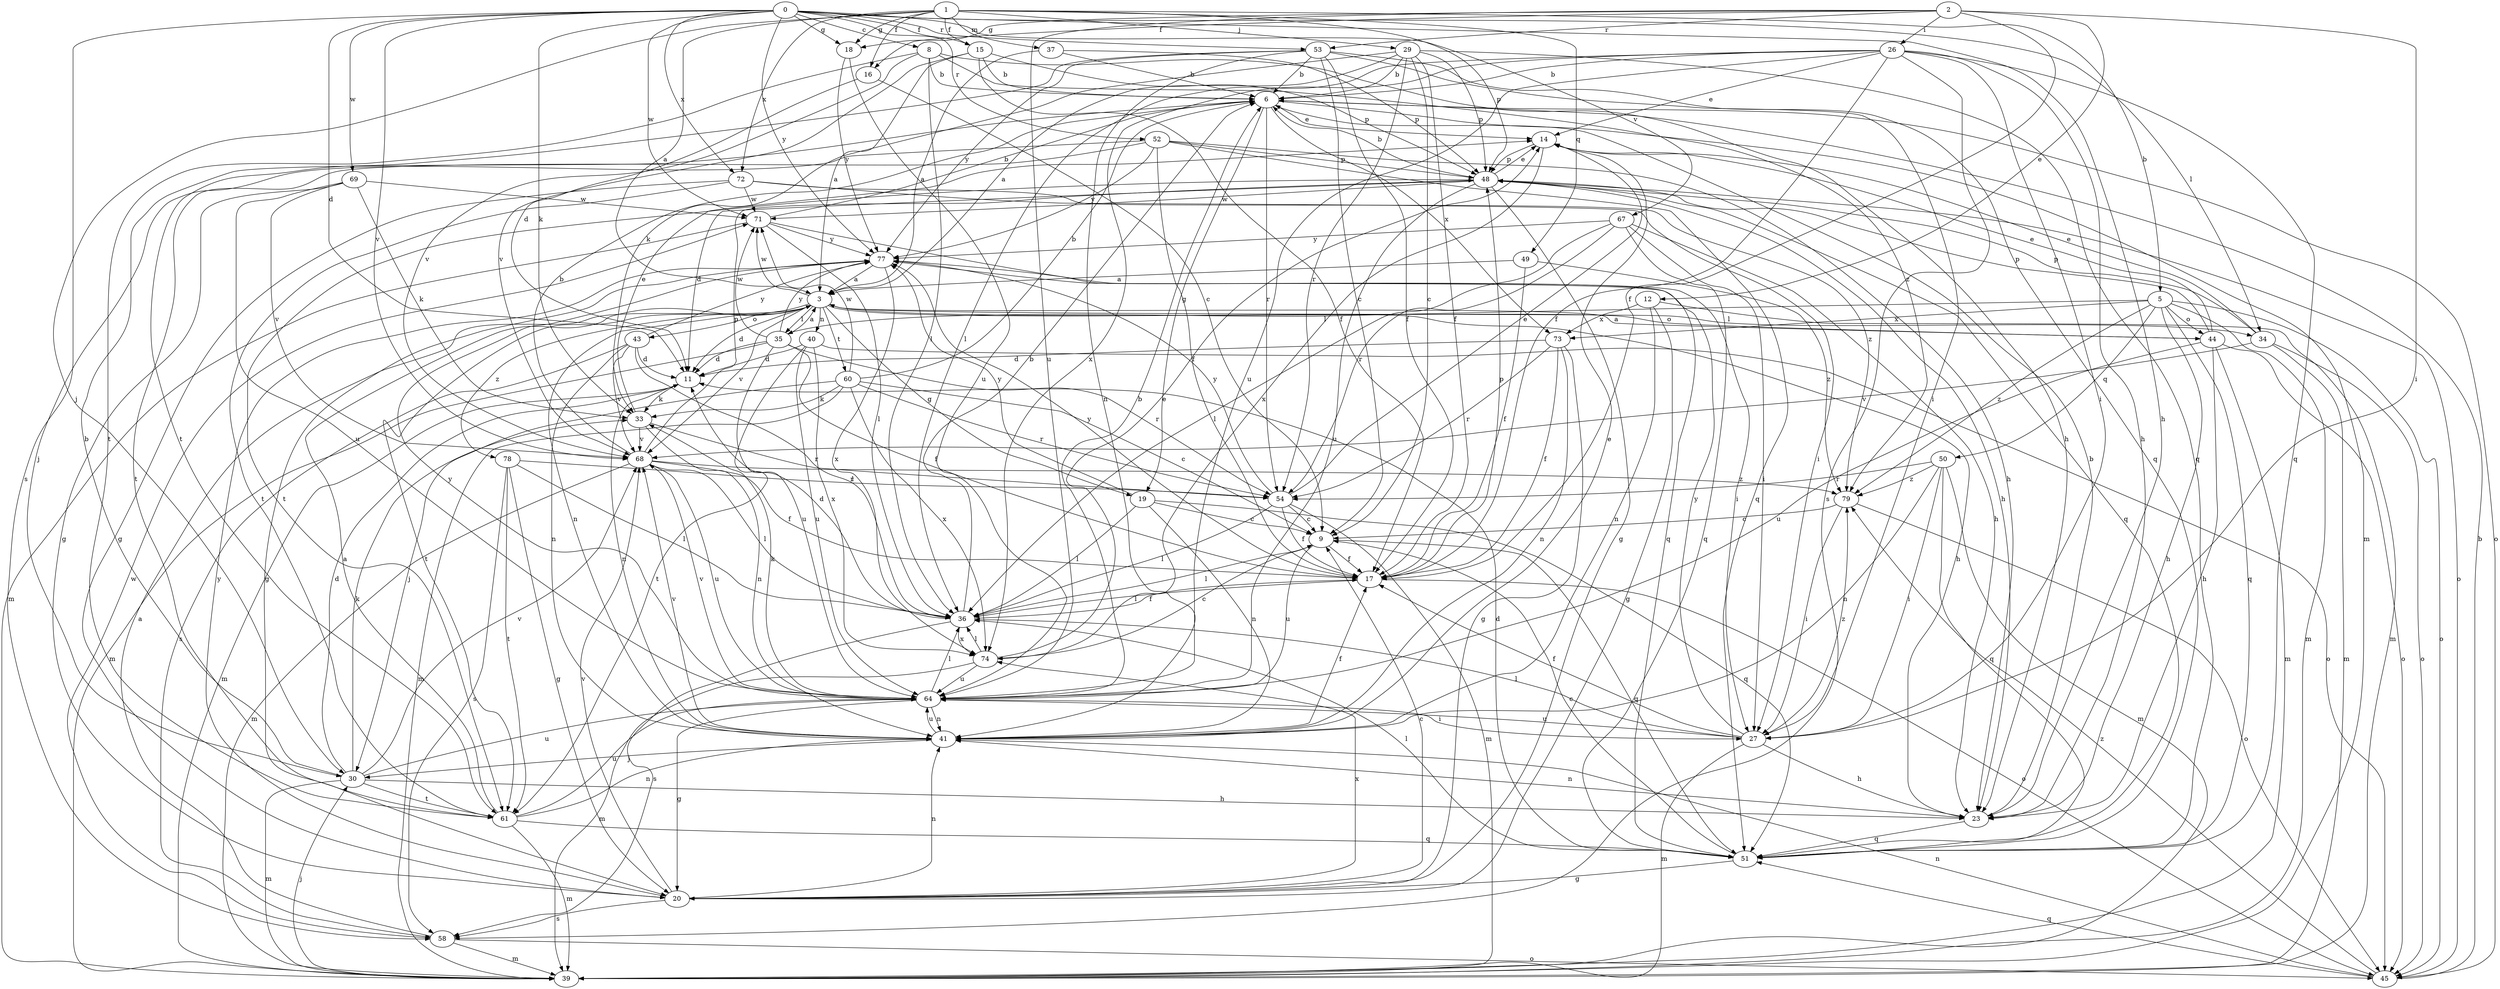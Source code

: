 strict digraph  {
0;
1;
2;
3;
5;
6;
8;
9;
11;
12;
14;
15;
16;
17;
18;
19;
20;
23;
26;
27;
29;
30;
33;
34;
35;
36;
37;
39;
40;
41;
43;
44;
45;
48;
49;
50;
51;
52;
53;
54;
58;
60;
61;
64;
67;
68;
69;
71;
72;
73;
74;
77;
78;
79;
0 -> 8  [label=c];
0 -> 11  [label=d];
0 -> 15  [label=f];
0 -> 18  [label=g];
0 -> 23  [label=h];
0 -> 33  [label=k];
0 -> 34  [label=l];
0 -> 52  [label=r];
0 -> 53  [label=r];
0 -> 58  [label=s];
0 -> 67  [label=v];
0 -> 68  [label=v];
0 -> 69  [label=w];
0 -> 71  [label=w];
0 -> 72  [label=x];
0 -> 77  [label=y];
1 -> 3  [label=a];
1 -> 5  [label=b];
1 -> 15  [label=f];
1 -> 16  [label=f];
1 -> 18  [label=g];
1 -> 29  [label=j];
1 -> 30  [label=j];
1 -> 37  [label=m];
1 -> 48  [label=p];
1 -> 49  [label=q];
1 -> 72  [label=x];
2 -> 12  [label=e];
2 -> 16  [label=f];
2 -> 17  [label=f];
2 -> 18  [label=g];
2 -> 26  [label=i];
2 -> 27  [label=i];
2 -> 53  [label=r];
2 -> 64  [label=u];
3 -> 11  [label=d];
3 -> 19  [label=g];
3 -> 23  [label=h];
3 -> 34  [label=l];
3 -> 35  [label=l];
3 -> 40  [label=n];
3 -> 41  [label=n];
3 -> 43  [label=o];
3 -> 44  [label=o];
3 -> 60  [label=t];
3 -> 61  [label=t];
3 -> 68  [label=v];
3 -> 71  [label=w];
3 -> 78  [label=z];
5 -> 23  [label=h];
5 -> 35  [label=l];
5 -> 39  [label=m];
5 -> 44  [label=o];
5 -> 45  [label=o];
5 -> 50  [label=q];
5 -> 51  [label=q];
5 -> 73  [label=x];
5 -> 79  [label=z];
6 -> 14  [label=e];
6 -> 19  [label=g];
6 -> 39  [label=m];
6 -> 45  [label=o];
6 -> 54  [label=r];
6 -> 73  [label=x];
8 -> 6  [label=b];
8 -> 23  [label=h];
8 -> 36  [label=l];
8 -> 61  [label=t];
8 -> 68  [label=v];
8 -> 79  [label=z];
9 -> 17  [label=f];
9 -> 36  [label=l];
9 -> 51  [label=q];
9 -> 64  [label=u];
11 -> 33  [label=k];
11 -> 39  [label=m];
11 -> 41  [label=n];
12 -> 20  [label=g];
12 -> 39  [label=m];
12 -> 41  [label=n];
12 -> 73  [label=x];
14 -> 48  [label=p];
14 -> 74  [label=x];
15 -> 3  [label=a];
15 -> 6  [label=b];
15 -> 17  [label=f];
15 -> 48  [label=p];
15 -> 68  [label=v];
16 -> 9  [label=c];
16 -> 11  [label=d];
17 -> 36  [label=l];
17 -> 45  [label=o];
17 -> 48  [label=p];
17 -> 77  [label=y];
18 -> 64  [label=u];
18 -> 77  [label=y];
19 -> 9  [label=c];
19 -> 36  [label=l];
19 -> 41  [label=n];
19 -> 51  [label=q];
19 -> 77  [label=y];
20 -> 9  [label=c];
20 -> 41  [label=n];
20 -> 58  [label=s];
20 -> 68  [label=v];
20 -> 74  [label=x];
20 -> 77  [label=y];
23 -> 6  [label=b];
23 -> 41  [label=n];
23 -> 51  [label=q];
26 -> 6  [label=b];
26 -> 14  [label=e];
26 -> 17  [label=f];
26 -> 23  [label=h];
26 -> 27  [label=i];
26 -> 36  [label=l];
26 -> 51  [label=q];
26 -> 58  [label=s];
26 -> 64  [label=u];
26 -> 74  [label=x];
27 -> 17  [label=f];
27 -> 23  [label=h];
27 -> 36  [label=l];
27 -> 39  [label=m];
27 -> 64  [label=u];
27 -> 77  [label=y];
27 -> 79  [label=z];
29 -> 3  [label=a];
29 -> 6  [label=b];
29 -> 9  [label=c];
29 -> 17  [label=f];
29 -> 33  [label=k];
29 -> 48  [label=p];
29 -> 51  [label=q];
29 -> 54  [label=r];
30 -> 6  [label=b];
30 -> 11  [label=d];
30 -> 23  [label=h];
30 -> 33  [label=k];
30 -> 39  [label=m];
30 -> 61  [label=t];
30 -> 64  [label=u];
30 -> 68  [label=v];
33 -> 14  [label=e];
33 -> 41  [label=n];
33 -> 54  [label=r];
33 -> 68  [label=v];
34 -> 14  [label=e];
34 -> 39  [label=m];
34 -> 45  [label=o];
34 -> 48  [label=p];
34 -> 68  [label=v];
35 -> 3  [label=a];
35 -> 11  [label=d];
35 -> 17  [label=f];
35 -> 39  [label=m];
35 -> 54  [label=r];
35 -> 64  [label=u];
35 -> 71  [label=w];
35 -> 77  [label=y];
36 -> 6  [label=b];
36 -> 11  [label=d];
36 -> 17  [label=f];
36 -> 58  [label=s];
36 -> 74  [label=x];
37 -> 3  [label=a];
37 -> 6  [label=b];
37 -> 48  [label=p];
39 -> 30  [label=j];
40 -> 11  [label=d];
40 -> 45  [label=o];
40 -> 61  [label=t];
40 -> 64  [label=u];
40 -> 74  [label=x];
41 -> 14  [label=e];
41 -> 17  [label=f];
41 -> 30  [label=j];
41 -> 64  [label=u];
41 -> 68  [label=v];
43 -> 11  [label=d];
43 -> 36  [label=l];
43 -> 41  [label=n];
43 -> 58  [label=s];
43 -> 68  [label=v];
43 -> 77  [label=y];
44 -> 3  [label=a];
44 -> 14  [label=e];
44 -> 23  [label=h];
44 -> 39  [label=m];
44 -> 45  [label=o];
44 -> 48  [label=p];
44 -> 64  [label=u];
45 -> 6  [label=b];
45 -> 41  [label=n];
45 -> 51  [label=q];
45 -> 79  [label=z];
48 -> 6  [label=b];
48 -> 11  [label=d];
48 -> 14  [label=e];
48 -> 20  [label=g];
48 -> 23  [label=h];
48 -> 45  [label=o];
48 -> 51  [label=q];
48 -> 61  [label=t];
48 -> 64  [label=u];
48 -> 71  [label=w];
49 -> 3  [label=a];
49 -> 17  [label=f];
49 -> 79  [label=z];
50 -> 27  [label=i];
50 -> 39  [label=m];
50 -> 41  [label=n];
50 -> 51  [label=q];
50 -> 54  [label=r];
50 -> 79  [label=z];
51 -> 9  [label=c];
51 -> 11  [label=d];
51 -> 20  [label=g];
51 -> 36  [label=l];
52 -> 17  [label=f];
52 -> 23  [label=h];
52 -> 30  [label=j];
52 -> 48  [label=p];
52 -> 51  [label=q];
52 -> 61  [label=t];
52 -> 77  [label=y];
53 -> 6  [label=b];
53 -> 9  [label=c];
53 -> 17  [label=f];
53 -> 27  [label=i];
53 -> 41  [label=n];
53 -> 51  [label=q];
53 -> 61  [label=t];
53 -> 77  [label=y];
54 -> 9  [label=c];
54 -> 14  [label=e];
54 -> 17  [label=f];
54 -> 36  [label=l];
54 -> 39  [label=m];
54 -> 77  [label=y];
58 -> 3  [label=a];
58 -> 39  [label=m];
58 -> 45  [label=o];
58 -> 71  [label=w];
60 -> 6  [label=b];
60 -> 9  [label=c];
60 -> 30  [label=j];
60 -> 33  [label=k];
60 -> 39  [label=m];
60 -> 54  [label=r];
60 -> 71  [label=w];
60 -> 74  [label=x];
61 -> 3  [label=a];
61 -> 39  [label=m];
61 -> 41  [label=n];
61 -> 51  [label=q];
61 -> 64  [label=u];
64 -> 6  [label=b];
64 -> 20  [label=g];
64 -> 27  [label=i];
64 -> 33  [label=k];
64 -> 36  [label=l];
64 -> 41  [label=n];
64 -> 68  [label=v];
64 -> 77  [label=y];
67 -> 23  [label=h];
67 -> 27  [label=i];
67 -> 36  [label=l];
67 -> 51  [label=q];
67 -> 54  [label=r];
67 -> 77  [label=y];
68 -> 6  [label=b];
68 -> 17  [label=f];
68 -> 36  [label=l];
68 -> 39  [label=m];
68 -> 48  [label=p];
68 -> 64  [label=u];
68 -> 79  [label=z];
69 -> 20  [label=g];
69 -> 33  [label=k];
69 -> 64  [label=u];
69 -> 68  [label=v];
69 -> 71  [label=w];
71 -> 6  [label=b];
71 -> 36  [label=l];
71 -> 39  [label=m];
71 -> 51  [label=q];
71 -> 77  [label=y];
72 -> 20  [label=g];
72 -> 27  [label=i];
72 -> 61  [label=t];
72 -> 71  [label=w];
72 -> 79  [label=z];
73 -> 11  [label=d];
73 -> 17  [label=f];
73 -> 20  [label=g];
73 -> 41  [label=n];
73 -> 54  [label=r];
74 -> 9  [label=c];
74 -> 14  [label=e];
74 -> 36  [label=l];
74 -> 39  [label=m];
74 -> 64  [label=u];
77 -> 3  [label=a];
77 -> 20  [label=g];
77 -> 27  [label=i];
77 -> 74  [label=x];
78 -> 20  [label=g];
78 -> 36  [label=l];
78 -> 54  [label=r];
78 -> 58  [label=s];
78 -> 61  [label=t];
79 -> 9  [label=c];
79 -> 27  [label=i];
79 -> 45  [label=o];
}
